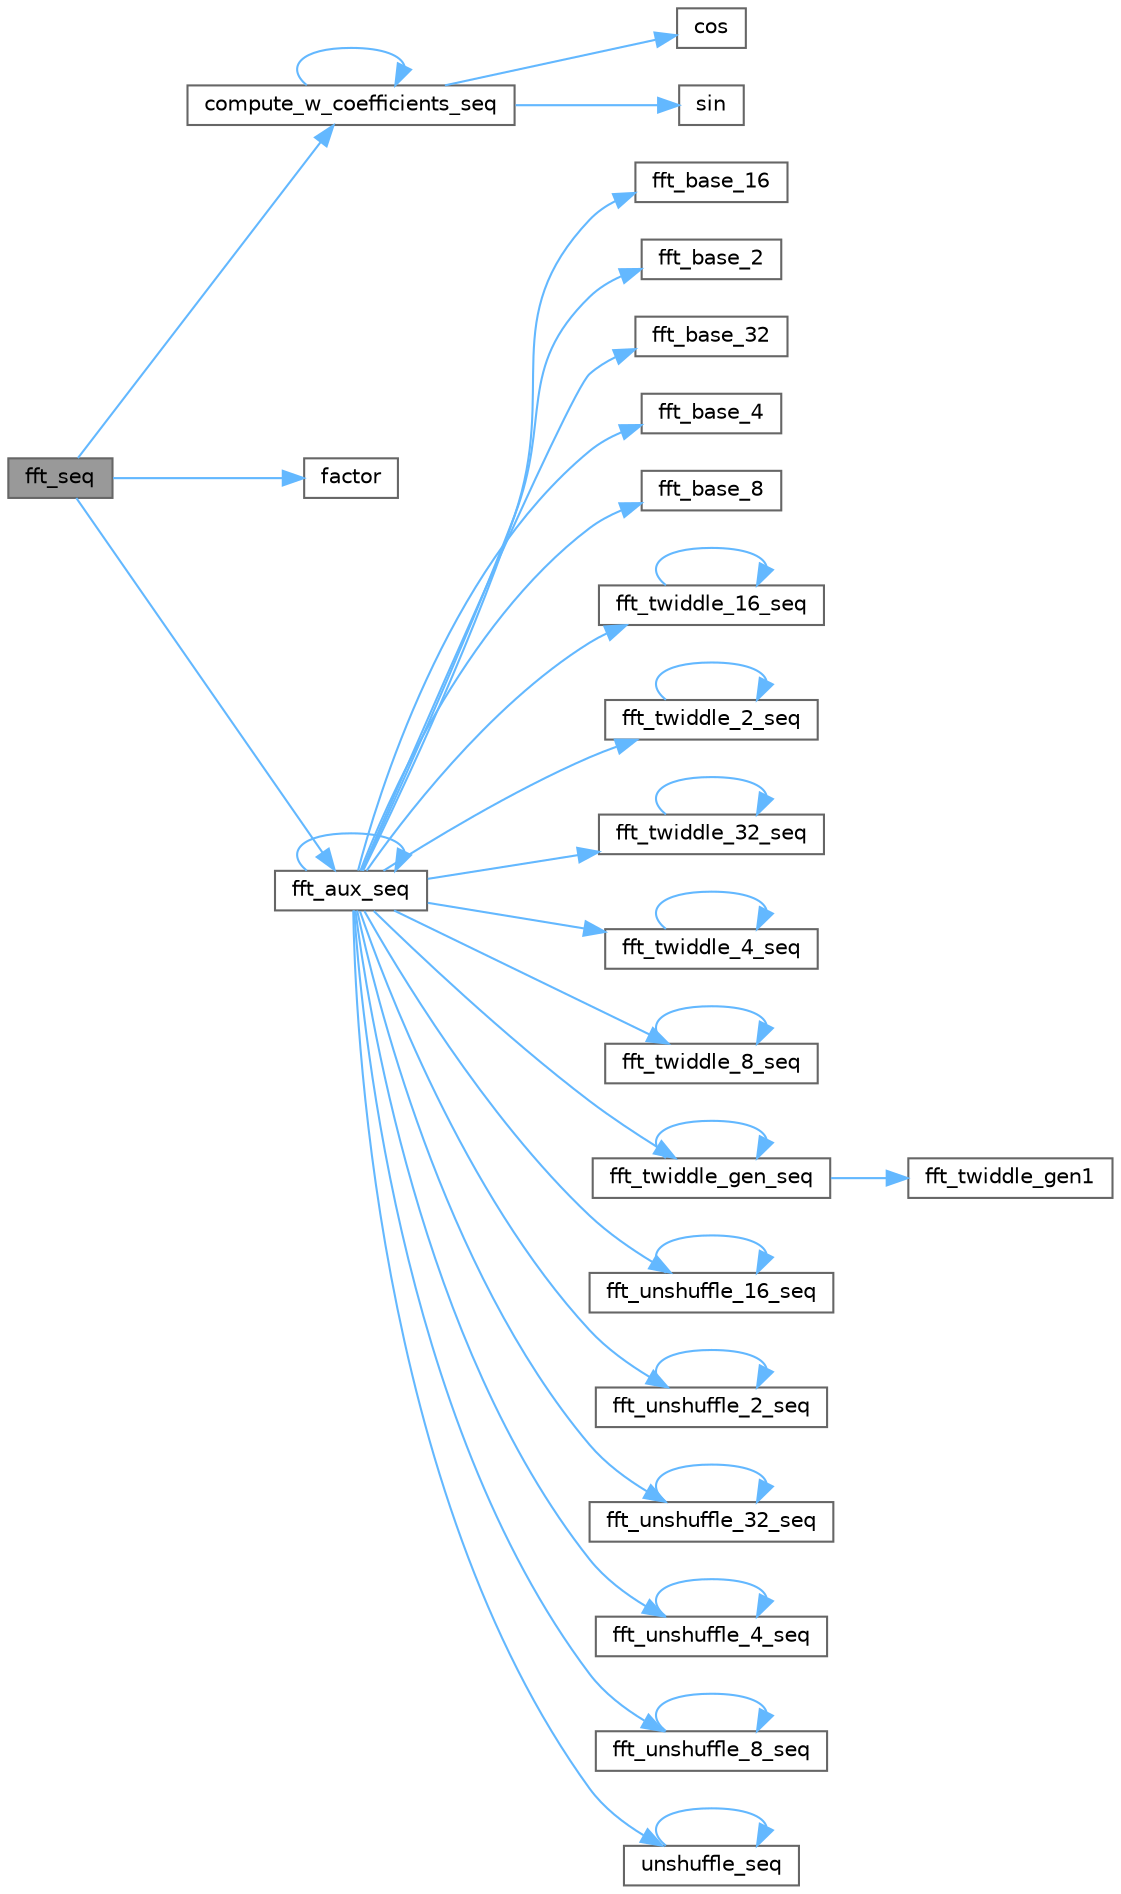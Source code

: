 digraph "fft_seq"
{
 // LATEX_PDF_SIZE
  bgcolor="transparent";
  edge [fontname=Helvetica,fontsize=10,labelfontname=Helvetica,labelfontsize=10];
  node [fontname=Helvetica,fontsize=10,shape=box,height=0.2,width=0.4];
  rankdir="LR";
  Node1 [id="Node000001",label="fft_seq",height=0.2,width=0.4,color="gray40", fillcolor="grey60", style="filled", fontcolor="black",tooltip=" "];
  Node1 -> Node2 [id="edge38_Node000001_Node000002",color="steelblue1",style="solid",tooltip=" "];
  Node2 [id="Node000002",label="compute_w_coefficients_seq",height=0.2,width=0.4,color="grey40", fillcolor="white", style="filled",URL="$fft_8c.html#a60a627f3d672268a23fffddb1dfb23ce",tooltip=" "];
  Node2 -> Node2 [id="edge39_Node000002_Node000002",color="steelblue1",style="solid",tooltip=" "];
  Node2 -> Node3 [id="edge40_Node000002_Node000003",color="steelblue1",style="solid",tooltip=" "];
  Node3 [id="Node000003",label="cos",height=0.2,width=0.4,color="grey40", fillcolor="white", style="filled",URL="$_array_cwise_unary_ops_8h.html#a92b03396990b0e9eea0731aa406e31a4",tooltip=" "];
  Node2 -> Node4 [id="edge41_Node000002_Node000004",color="steelblue1",style="solid",tooltip=" "];
  Node4 [id="Node000004",label="sin",height=0.2,width=0.4,color="grey40", fillcolor="white", style="filled",URL="$_array_cwise_unary_ops_8h.html#a9cfb0ea58bd813510a9e2db18a5e49f0",tooltip=" "];
  Node1 -> Node5 [id="edge42_Node000001_Node000005",color="steelblue1",style="solid",tooltip=" "];
  Node5 [id="Node000005",label="factor",height=0.2,width=0.4,color="grey40", fillcolor="white", style="filled",URL="$fft_8c.html#a13b942e46c2348d4cfe7bced3e905d1d",tooltip=" "];
  Node1 -> Node6 [id="edge43_Node000001_Node000006",color="steelblue1",style="solid",tooltip=" "];
  Node6 [id="Node000006",label="fft_aux_seq",height=0.2,width=0.4,color="grey40", fillcolor="white", style="filled",URL="$fft_8c.html#af918f4cdac18d4862c6d364152f4487d",tooltip=" "];
  Node6 -> Node6 [id="edge44_Node000006_Node000006",color="steelblue1",style="solid",tooltip=" "];
  Node6 -> Node7 [id="edge45_Node000006_Node000007",color="steelblue1",style="solid",tooltip=" "];
  Node7 [id="Node000007",label="fft_base_16",height=0.2,width=0.4,color="grey40", fillcolor="white", style="filled",URL="$fft_8c.html#aa6910cd3b2b4ec6982a09874afb0483c",tooltip=" "];
  Node6 -> Node8 [id="edge46_Node000006_Node000008",color="steelblue1",style="solid",tooltip=" "];
  Node8 [id="Node000008",label="fft_base_2",height=0.2,width=0.4,color="grey40", fillcolor="white", style="filled",URL="$fft_8c.html#a53f071185d4e04a6d4827d5dea751785",tooltip=" "];
  Node6 -> Node9 [id="edge47_Node000006_Node000009",color="steelblue1",style="solid",tooltip=" "];
  Node9 [id="Node000009",label="fft_base_32",height=0.2,width=0.4,color="grey40", fillcolor="white", style="filled",URL="$fft_8c.html#a471426c2db5a3b6ac07a136c21f534c9",tooltip=" "];
  Node6 -> Node10 [id="edge48_Node000006_Node000010",color="steelblue1",style="solid",tooltip=" "];
  Node10 [id="Node000010",label="fft_base_4",height=0.2,width=0.4,color="grey40", fillcolor="white", style="filled",URL="$fft_8c.html#a8b83f8f4a276c0437140cb8946c518d8",tooltip=" "];
  Node6 -> Node11 [id="edge49_Node000006_Node000011",color="steelblue1",style="solid",tooltip=" "];
  Node11 [id="Node000011",label="fft_base_8",height=0.2,width=0.4,color="grey40", fillcolor="white", style="filled",URL="$fft_8c.html#a4695f30685cdaaa8e5b49d1eafc5c9f0",tooltip=" "];
  Node6 -> Node12 [id="edge50_Node000006_Node000012",color="steelblue1",style="solid",tooltip=" "];
  Node12 [id="Node000012",label="fft_twiddle_16_seq",height=0.2,width=0.4,color="grey40", fillcolor="white", style="filled",URL="$fft_8c.html#a9e0b045e55fb9eaf891d3b6f76d06214",tooltip=" "];
  Node12 -> Node12 [id="edge51_Node000012_Node000012",color="steelblue1",style="solid",tooltip=" "];
  Node6 -> Node13 [id="edge52_Node000006_Node000013",color="steelblue1",style="solid",tooltip=" "];
  Node13 [id="Node000013",label="fft_twiddle_2_seq",height=0.2,width=0.4,color="grey40", fillcolor="white", style="filled",URL="$fft_8c.html#af8180948986634cfed829e70c4a12ec0",tooltip=" "];
  Node13 -> Node13 [id="edge53_Node000013_Node000013",color="steelblue1",style="solid",tooltip=" "];
  Node6 -> Node14 [id="edge54_Node000006_Node000014",color="steelblue1",style="solid",tooltip=" "];
  Node14 [id="Node000014",label="fft_twiddle_32_seq",height=0.2,width=0.4,color="grey40", fillcolor="white", style="filled",URL="$fft_8c.html#ad126462893f19734cc3a13ab48d5d556",tooltip=" "];
  Node14 -> Node14 [id="edge55_Node000014_Node000014",color="steelblue1",style="solid",tooltip=" "];
  Node6 -> Node15 [id="edge56_Node000006_Node000015",color="steelblue1",style="solid",tooltip=" "];
  Node15 [id="Node000015",label="fft_twiddle_4_seq",height=0.2,width=0.4,color="grey40", fillcolor="white", style="filled",URL="$fft_8c.html#a3107e926943d5fbbf2af2d3f70b53097",tooltip=" "];
  Node15 -> Node15 [id="edge57_Node000015_Node000015",color="steelblue1",style="solid",tooltip=" "];
  Node6 -> Node16 [id="edge58_Node000006_Node000016",color="steelblue1",style="solid",tooltip=" "];
  Node16 [id="Node000016",label="fft_twiddle_8_seq",height=0.2,width=0.4,color="grey40", fillcolor="white", style="filled",URL="$fft_8c.html#a08f9e6615fc0db9b10ad6079c6db98d5",tooltip=" "];
  Node16 -> Node16 [id="edge59_Node000016_Node000016",color="steelblue1",style="solid",tooltip=" "];
  Node6 -> Node17 [id="edge60_Node000006_Node000017",color="steelblue1",style="solid",tooltip=" "];
  Node17 [id="Node000017",label="fft_twiddle_gen_seq",height=0.2,width=0.4,color="grey40", fillcolor="white", style="filled",URL="$fft_8c.html#a8f3bfbad2f73055dd99aea9b9cfc3065",tooltip=" "];
  Node17 -> Node18 [id="edge61_Node000017_Node000018",color="steelblue1",style="solid",tooltip=" "];
  Node18 [id="Node000018",label="fft_twiddle_gen1",height=0.2,width=0.4,color="grey40", fillcolor="white", style="filled",URL="$fft_8c.html#a07fff7c873ff37e6a5e8af78f06893d4",tooltip=" "];
  Node17 -> Node17 [id="edge62_Node000017_Node000017",color="steelblue1",style="solid",tooltip=" "];
  Node6 -> Node19 [id="edge63_Node000006_Node000019",color="steelblue1",style="solid",tooltip=" "];
  Node19 [id="Node000019",label="fft_unshuffle_16_seq",height=0.2,width=0.4,color="grey40", fillcolor="white", style="filled",URL="$fft_8c.html#a11c8f68e60f2cf26853125d51a7912c7",tooltip=" "];
  Node19 -> Node19 [id="edge64_Node000019_Node000019",color="steelblue1",style="solid",tooltip=" "];
  Node6 -> Node20 [id="edge65_Node000006_Node000020",color="steelblue1",style="solid",tooltip=" "];
  Node20 [id="Node000020",label="fft_unshuffle_2_seq",height=0.2,width=0.4,color="grey40", fillcolor="white", style="filled",URL="$fft_8c.html#a742538bc14ac1139b0ff8df9b738903a",tooltip=" "];
  Node20 -> Node20 [id="edge66_Node000020_Node000020",color="steelblue1",style="solid",tooltip=" "];
  Node6 -> Node21 [id="edge67_Node000006_Node000021",color="steelblue1",style="solid",tooltip=" "];
  Node21 [id="Node000021",label="fft_unshuffle_32_seq",height=0.2,width=0.4,color="grey40", fillcolor="white", style="filled",URL="$fft_8c.html#a3029852736b096990168bfbcd81e6b5b",tooltip=" "];
  Node21 -> Node21 [id="edge68_Node000021_Node000021",color="steelblue1",style="solid",tooltip=" "];
  Node6 -> Node22 [id="edge69_Node000006_Node000022",color="steelblue1",style="solid",tooltip=" "];
  Node22 [id="Node000022",label="fft_unshuffle_4_seq",height=0.2,width=0.4,color="grey40", fillcolor="white", style="filled",URL="$fft_8c.html#a7d0630ac52a75e3d14203b961958da93",tooltip=" "];
  Node22 -> Node22 [id="edge70_Node000022_Node000022",color="steelblue1",style="solid",tooltip=" "];
  Node6 -> Node23 [id="edge71_Node000006_Node000023",color="steelblue1",style="solid",tooltip=" "];
  Node23 [id="Node000023",label="fft_unshuffle_8_seq",height=0.2,width=0.4,color="grey40", fillcolor="white", style="filled",URL="$fft_8c.html#a3dd5b3c9ae9f62ee6fa3071926dc347d",tooltip=" "];
  Node23 -> Node23 [id="edge72_Node000023_Node000023",color="steelblue1",style="solid",tooltip=" "];
  Node6 -> Node24 [id="edge73_Node000006_Node000024",color="steelblue1",style="solid",tooltip=" "];
  Node24 [id="Node000024",label="unshuffle_seq",height=0.2,width=0.4,color="grey40", fillcolor="white", style="filled",URL="$fft_8c.html#af2a282c018bfa380e523385d61f8c4fc",tooltip=" "];
  Node24 -> Node24 [id="edge74_Node000024_Node000024",color="steelblue1",style="solid",tooltip=" "];
}
